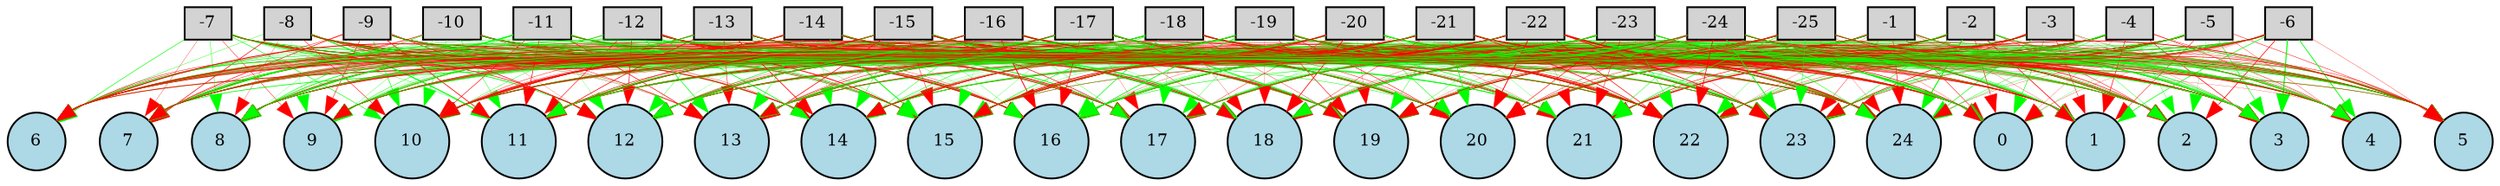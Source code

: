 digraph {
	node [fontsize=9 height=0.2 shape=circle width=0.2]
	-1 [fillcolor=lightgray shape=box style=filled]
	-2 [fillcolor=lightgray shape=box style=filled]
	-3 [fillcolor=lightgray shape=box style=filled]
	-4 [fillcolor=lightgray shape=box style=filled]
	-5 [fillcolor=lightgray shape=box style=filled]
	-6 [fillcolor=lightgray shape=box style=filled]
	-7 [fillcolor=lightgray shape=box style=filled]
	-8 [fillcolor=lightgray shape=box style=filled]
	-9 [fillcolor=lightgray shape=box style=filled]
	-10 [fillcolor=lightgray shape=box style=filled]
	-11 [fillcolor=lightgray shape=box style=filled]
	-12 [fillcolor=lightgray shape=box style=filled]
	-13 [fillcolor=lightgray shape=box style=filled]
	-14 [fillcolor=lightgray shape=box style=filled]
	-15 [fillcolor=lightgray shape=box style=filled]
	-16 [fillcolor=lightgray shape=box style=filled]
	-17 [fillcolor=lightgray shape=box style=filled]
	-18 [fillcolor=lightgray shape=box style=filled]
	-19 [fillcolor=lightgray shape=box style=filled]
	-20 [fillcolor=lightgray shape=box style=filled]
	-21 [fillcolor=lightgray shape=box style=filled]
	-22 [fillcolor=lightgray shape=box style=filled]
	-23 [fillcolor=lightgray shape=box style=filled]
	-24 [fillcolor=lightgray shape=box style=filled]
	-25 [fillcolor=lightgray shape=box style=filled]
	0 [fillcolor=lightblue style=filled]
	1 [fillcolor=lightblue style=filled]
	2 [fillcolor=lightblue style=filled]
	3 [fillcolor=lightblue style=filled]
	4 [fillcolor=lightblue style=filled]
	5 [fillcolor=lightblue style=filled]
	6 [fillcolor=lightblue style=filled]
	7 [fillcolor=lightblue style=filled]
	8 [fillcolor=lightblue style=filled]
	9 [fillcolor=lightblue style=filled]
	10 [fillcolor=lightblue style=filled]
	11 [fillcolor=lightblue style=filled]
	12 [fillcolor=lightblue style=filled]
	13 [fillcolor=lightblue style=filled]
	14 [fillcolor=lightblue style=filled]
	15 [fillcolor=lightblue style=filled]
	16 [fillcolor=lightblue style=filled]
	17 [fillcolor=lightblue style=filled]
	18 [fillcolor=lightblue style=filled]
	19 [fillcolor=lightblue style=filled]
	20 [fillcolor=lightblue style=filled]
	21 [fillcolor=lightblue style=filled]
	22 [fillcolor=lightblue style=filled]
	23 [fillcolor=lightblue style=filled]
	24 [fillcolor=lightblue style=filled]
	-1 -> 0 [color=red penwidth=0.2507360021105997 style=solid]
	-1 -> 1 [color=red penwidth=0.13113573047600738 style=solid]
	-1 -> 2 [color=red penwidth=0.32601793178184646 style=solid]
	-1 -> 3 [color=green penwidth=0.23603264172624958 style=solid]
	-1 -> 4 [color=green penwidth=0.29373311249353784 style=solid]
	-1 -> 5 [color=red penwidth=0.19931611416768258 style=solid]
	-1 -> 6 [color=green penwidth=0.3440105354968538 style=solid]
	-1 -> 7 [color=red penwidth=0.3202320270385738 style=solid]
	-1 -> 8 [color=green penwidth=0.27260116053955985 style=solid]
	-1 -> 9 [color=red penwidth=0.2265180692895383 style=solid]
	-1 -> 10 [color=green penwidth=0.10183283509072762 style=solid]
	-1 -> 11 [color=green penwidth=0.3586094254418466 style=solid]
	-1 -> 12 [color=red penwidth=0.33543109596511544 style=solid]
	-1 -> 13 [color=red penwidth=0.4275001824973844 style=solid]
	-1 -> 14 [color=red penwidth=0.1789110883698618 style=solid]
	-1 -> 15 [color=green penwidth=0.20705265488675628 style=solid]
	-1 -> 16 [color=green penwidth=0.3700544961568337 style=solid]
	-1 -> 17 [color=red penwidth=0.1105910185491176 style=solid]
	-1 -> 18 [color=green penwidth=0.43794754752499665 style=solid]
	-1 -> 19 [color=red penwidth=0.10812035025646567 style=solid]
	-1 -> 20 [color=green penwidth=0.22944951009335104 style=solid]
	-1 -> 21 [color=red penwidth=0.28540746849621335 style=solid]
	-1 -> 22 [color=red penwidth=0.1192282543901904 style=solid]
	-1 -> 23 [color=red penwidth=0.19611347426425532 style=solid]
	-1 -> 24 [color=red penwidth=0.3134481815805511 style=solid]
	-2 -> 0 [color=red penwidth=0.29142548068765156 style=solid]
	-2 -> 1 [color=red penwidth=0.38080456129771256 style=solid]
	-2 -> 2 [color=red penwidth=0.24832207137330858 style=solid]
	-2 -> 3 [color=green penwidth=0.3640648327736169 style=solid]
	-2 -> 4 [color=red penwidth=0.2132971311994323 style=solid]
	-2 -> 5 [color=green penwidth=0.31673692087901595 style=solid]
	-2 -> 6 [color=red penwidth=0.27264842723648325 style=solid]
	-2 -> 7 [color=green penwidth=0.1737339213650007 style=solid]
	-2 -> 8 [color=green penwidth=0.19133485287918445 style=solid]
	-2 -> 9 [color=red penwidth=0.1399384771596032 style=solid]
	-2 -> 10 [color=green penwidth=0.6184704295339419 style=solid]
	-2 -> 11 [color=red penwidth=0.5973104728391758 style=solid]
	-2 -> 12 [color=red penwidth=0.3889193176518142 style=solid]
	-2 -> 13 [color=green penwidth=0.11291967950271593 style=solid]
	-2 -> 14 [color=red penwidth=0.19761928761463224 style=solid]
	-2 -> 15 [color=red penwidth=0.19576435048731028 style=solid]
	-2 -> 16 [color=green penwidth=0.44096626085813917 style=solid]
	-2 -> 17 [color=red penwidth=0.1758980851985134 style=solid]
	-2 -> 18 [color=red penwidth=0.20122844626206907 style=solid]
	-2 -> 19 [color=red penwidth=0.24091554755474062 style=solid]
	-2 -> 20 [color=red penwidth=0.3317286821263351 style=solid]
	-2 -> 21 [color=green penwidth=0.24671898456943805 style=solid]
	-2 -> 22 [color=green penwidth=0.2891953568298308 style=solid]
	-2 -> 23 [color=green penwidth=0.2544381287520144 style=solid]
	-2 -> 24 [color=green penwidth=0.569440852396839 style=solid]
	-3 -> 0 [color=green penwidth=0.29701190087994034 style=solid]
	-3 -> 1 [color=red penwidth=0.23252127079802334 style=solid]
	-3 -> 2 [color=green penwidth=0.17899408656075178 style=solid]
	-3 -> 3 [color=red penwidth=0.1106075166207259 style=solid]
	-3 -> 4 [color=green penwidth=0.13520820627794178 style=solid]
	-3 -> 5 [color=red penwidth=0.13680435608474373 style=solid]
	-3 -> 6 [color=red penwidth=0.4003093351079472 style=solid]
	-3 -> 7 [color=red penwidth=0.18922310287693228 style=solid]
	-3 -> 8 [color=green penwidth=0.14592560214545425 style=solid]
	-3 -> 9 [color=red penwidth=0.1384180812645562 style=solid]
	-3 -> 10 [color=red penwidth=0.22909640218291957 style=solid]
	-3 -> 11 [color=green penwidth=0.23417221978737388 style=solid]
	-3 -> 12 [color=green penwidth=0.3652973282668256 style=solid]
	-3 -> 13 [color=green penwidth=0.17629330967581508 style=solid]
	-3 -> 14 [color=green penwidth=0.30845480784669427 style=solid]
	-3 -> 15 [color=red penwidth=0.3119181701123187 style=solid]
	-3 -> 16 [color=green penwidth=0.2730605609253167 style=solid]
	-3 -> 17 [color=red penwidth=0.29302087689807166 style=solid]
	-3 -> 18 [color=green penwidth=0.523814904435085 style=solid]
	-3 -> 19 [color=red penwidth=0.4411114268221672 style=solid]
	-3 -> 20 [color=red penwidth=0.12309450941436872 style=solid]
	-3 -> 21 [color=red penwidth=0.10080394479167165 style=solid]
	-3 -> 22 [color=red penwidth=0.1674811071640161 style=solid]
	-3 -> 23 [color=red penwidth=0.3566418297031959 style=solid]
	-3 -> 24 [color=green penwidth=0.3168699994133144 style=solid]
	-4 -> 0 [color=red penwidth=0.11520314426035073 style=solid]
	-4 -> 1 [color=red penwidth=0.3345256068747329 style=solid]
	-4 -> 2 [color=green penwidth=0.19035172930784167 style=solid]
	-4 -> 3 [color=red penwidth=0.34667691312220694 style=solid]
	-4 -> 4 [color=red penwidth=0.24809265171591824 style=solid]
	-4 -> 5 [color=red penwidth=0.22973836639312564 style=solid]
	-4 -> 6 [color=green penwidth=0.24169864884397985 style=solid]
	-4 -> 7 [color=green penwidth=0.16888632977492496 style=solid]
	-4 -> 8 [color=red penwidth=0.20278807184488817 style=solid]
	-4 -> 9 [color=green penwidth=0.20010329647949715 style=solid]
	-4 -> 10 [color=red penwidth=0.3822766195296614 style=solid]
	-4 -> 11 [color=red penwidth=0.3818220978540243 style=solid]
	-4 -> 12 [color=red penwidth=0.46023834214628434 style=solid]
	-4 -> 13 [color=green penwidth=0.34856748640398927 style=solid]
	-4 -> 14 [color=red penwidth=0.23848230058786507 style=solid]
	-4 -> 15 [color=red penwidth=0.21652325476376322 style=solid]
	-4 -> 16 [color=red penwidth=0.3694024246208928 style=solid]
	-4 -> 17 [color=red penwidth=0.15795043324888525 style=solid]
	-4 -> 18 [color=green penwidth=0.3213615029762381 style=solid]
	-4 -> 19 [color=green penwidth=0.12451421067446511 style=solid]
	-4 -> 20 [color=red penwidth=0.19041410233266326 style=solid]
	-4 -> 21 [color=red penwidth=0.15562174054778322 style=solid]
	-4 -> 22 [color=green penwidth=0.12519166871980655 style=solid]
	-4 -> 23 [color=green penwidth=0.4442264271053592 style=solid]
	-4 -> 24 [color=green penwidth=0.21687132482921717 style=solid]
	-5 -> 0 [color=green penwidth=0.12544243188915233 style=solid]
	-5 -> 1 [color=red penwidth=0.24378271885243438 style=solid]
	-5 -> 2 [color=green penwidth=0.12689804639750019 style=solid]
	-5 -> 3 [color=green penwidth=0.3107307672444193 style=solid]
	-5 -> 4 [color=red penwidth=0.16182682986083127 style=solid]
	-5 -> 5 [color=red penwidth=0.23910623460920594 style=solid]
	-5 -> 6 [color=green penwidth=0.27759215325855 style=solid]
	-5 -> 7 [color=red penwidth=0.17668984068962007 style=solid]
	-5 -> 8 [color=green penwidth=0.11882904415189431 style=solid]
	-5 -> 9 [color=red penwidth=0.28489486513768447 style=solid]
	-5 -> 10 [color=red penwidth=0.2524615480626179 style=solid]
	-5 -> 11 [color=red penwidth=0.2735896025227983 style=solid]
	-5 -> 12 [color=green penwidth=0.13252966038957142 style=solid]
	-5 -> 13 [color=green penwidth=0.34428643232346917 style=solid]
	-5 -> 14 [color=red penwidth=0.1642375572679968 style=solid]
	-5 -> 15 [color=red penwidth=0.278026308124531 style=solid]
	-5 -> 16 [color=green penwidth=0.22653523773639003 style=solid]
	-5 -> 17 [color=green penwidth=0.1580558666575628 style=solid]
	-5 -> 18 [color=green penwidth=0.1589282967699133 style=solid]
	-5 -> 19 [color=green penwidth=0.5836346415395831 style=solid]
	-5 -> 20 [color=red penwidth=0.510372168713136 style=solid]
	-5 -> 21 [color=red penwidth=0.576720457563072 style=solid]
	-5 -> 22 [color=green penwidth=0.35587015264854893 style=solid]
	-5 -> 23 [color=green penwidth=0.24739344996895252 style=solid]
	-5 -> 24 [color=green penwidth=0.1907591786392791 style=solid]
	-6 -> 0 [color=red penwidth=0.12539634344452752 style=solid]
	-6 -> 1 [color=green penwidth=0.35326401006334507 style=solid]
	-6 -> 2 [color=red penwidth=0.3712185494091237 style=solid]
	-6 -> 3 [color=green penwidth=0.5766426045825537 style=solid]
	-6 -> 4 [color=green penwidth=0.44073479368964563 style=solid]
	-6 -> 5 [color=red penwidth=0.1553137146855894 style=solid]
	-6 -> 6 [color=red penwidth=0.43826145611421274 style=solid]
	-6 -> 7 [color=green penwidth=0.4015096891304637 style=solid]
	-6 -> 8 [color=red penwidth=0.17116460831778046 style=solid]
	-6 -> 9 [color=red penwidth=0.17939916714229925 style=solid]
	-6 -> 10 [color=green penwidth=0.21923189176550628 style=solid]
	-6 -> 11 [color=green penwidth=0.27514705942983564 style=solid]
	-6 -> 12 [color=red penwidth=0.16298355575325524 style=solid]
	-6 -> 13 [color=red penwidth=0.33164723863665224 style=solid]
	-6 -> 14 [color=green penwidth=0.47194679038911946 style=solid]
	-6 -> 15 [color=green penwidth=0.18490984041368347 style=solid]
	-6 -> 16 [color=green penwidth=0.2885200240149439 style=solid]
	-6 -> 17 [color=green penwidth=0.13602556811345912 style=solid]
	-6 -> 18 [color=green penwidth=0.10638049666660099 style=solid]
	-6 -> 19 [color=red penwidth=0.4778520066438289 style=solid]
	-6 -> 20 [color=green penwidth=0.21099915241837736 style=solid]
	-6 -> 21 [color=red penwidth=0.11398735600896973 style=solid]
	-6 -> 22 [color=red penwidth=0.22757973261066067 style=solid]
	-6 -> 23 [color=red penwidth=0.22458401228107627 style=solid]
	-6 -> 24 [color=red penwidth=0.1235887689383638 style=solid]
	-7 -> 0 [color=green penwidth=0.32016273321665634 style=solid]
	-7 -> 1 [color=red penwidth=0.2042626365803235 style=solid]
	-7 -> 2 [color=green penwidth=0.25570940489631167 style=solid]
	-7 -> 3 [color=green penwidth=0.16670218366700051 style=solid]
	-7 -> 4 [color=red penwidth=0.1162878417986749 style=solid]
	-7 -> 5 [color=green penwidth=0.3152322370706687 style=solid]
	-7 -> 6 [color=green penwidth=0.3159349036793837 style=solid]
	-7 -> 7 [color=red penwidth=0.15160325946669428 style=solid]
	-7 -> 8 [color=green penwidth=0.21631677479408862 style=solid]
	-7 -> 9 [color=red penwidth=0.2204880645821854 style=solid]
	-7 -> 10 [color=green penwidth=0.30259483698276035 style=solid]
	-7 -> 11 [color=green penwidth=0.16532731951409502 style=solid]
	-7 -> 12 [color=green penwidth=0.4151107044262816 style=solid]
	-7 -> 13 [color=red penwidth=0.12517986335491788 style=solid]
	-7 -> 14 [color=green penwidth=0.3363541163704523 style=solid]
	-7 -> 15 [color=red penwidth=0.11892910587311438 style=solid]
	-7 -> 16 [color=green penwidth=0.17121053504243955 style=solid]
	-7 -> 17 [color=red penwidth=0.10941915792276968 style=solid]
	-7 -> 18 [color=red penwidth=0.2629275290361766 style=solid]
	-7 -> 19 [color=red penwidth=0.5329223746510011 style=solid]
	-7 -> 20 [color=green penwidth=0.2415832295730915 style=solid]
	-7 -> 21 [color=green penwidth=0.196690489495664 style=solid]
	-7 -> 22 [color=red penwidth=0.22972934943332984 style=solid]
	-7 -> 23 [color=green penwidth=0.37305700773003003 style=solid]
	-7 -> 24 [color=red penwidth=0.1843439826249192 style=solid]
	-8 -> 0 [color=red penwidth=0.23429875838796044 style=solid]
	-8 -> 1 [color=red penwidth=0.4229469208481752 style=solid]
	-8 -> 2 [color=green penwidth=0.31328713331770774 style=solid]
	-8 -> 3 [color=red penwidth=0.2526204164229048 style=solid]
	-8 -> 4 [color=red penwidth=0.14729641985963624 style=solid]
	-8 -> 5 [color=red penwidth=0.22628904748500636 style=solid]
	-8 -> 6 [color=green penwidth=0.18587845528698355 style=solid]
	-8 -> 7 [color=red penwidth=0.3410629030925344 style=solid]
	-8 -> 8 [color=red penwidth=0.13724891527898112 style=solid]
	-8 -> 9 [color=green penwidth=0.10134216979226178 style=solid]
	-8 -> 10 [color=red penwidth=0.2661654519827194 style=solid]
	-8 -> 11 [color=green penwidth=0.5891968102230402 style=solid]
	-8 -> 12 [color=red penwidth=0.3215263687908605 style=solid]
	-8 -> 13 [color=green penwidth=0.14518474519491048 style=solid]
	-8 -> 14 [color=red penwidth=0.4379798291781888 style=solid]
	-8 -> 15 [color=green penwidth=0.2136640853251393 style=solid]
	-8 -> 16 [color=red penwidth=0.5875720270104272 style=solid]
	-8 -> 17 [color=red penwidth=0.10636804721700599 style=solid]
	-8 -> 18 [color=green penwidth=0.6686695839579412 style=solid]
	-8 -> 19 [color=red penwidth=0.13949740696574353 style=solid]
	-8 -> 20 [color=red penwidth=0.12877565160898236 style=solid]
	-8 -> 21 [color=green penwidth=0.3223798528657237 style=solid]
	-8 -> 22 [color=green penwidth=0.6255966868836155 style=solid]
	-8 -> 23 [color=red penwidth=0.15551746340073958 style=solid]
	-8 -> 24 [color=red penwidth=0.41453190785216276 style=solid]
	-9 -> 0 [color=green penwidth=0.11147722931942357 style=solid]
	-9 -> 1 [color=green penwidth=0.31540983204777107 style=solid]
	-9 -> 2 [color=red penwidth=0.176482581365481 style=solid]
	-9 -> 3 [color=red penwidth=0.3261194522412521 style=solid]
	-9 -> 4 [color=green penwidth=0.29736613765228204 style=solid]
	-9 -> 5 [color=green penwidth=0.19687350295751088 style=solid]
	-9 -> 6 [color=red penwidth=0.22815095870080607 style=solid]
	-9 -> 7 [color=red penwidth=0.3176603425848704 style=solid]
	-9 -> 8 [color=green penwidth=0.10708965205477355 style=solid]
	-9 -> 9 [color=red penwidth=0.2547308396476894 style=solid]
	-9 -> 10 [color=green penwidth=0.3190145264676305 style=solid]
	-9 -> 11 [color=red penwidth=0.39717457162545633 style=solid]
	-9 -> 12 [color=red penwidth=0.36412936388444395 style=solid]
	-9 -> 13 [color=red penwidth=0.2062267666794379 style=solid]
	-9 -> 14 [color=red penwidth=0.11143851183406818 style=solid]
	-9 -> 15 [color=green penwidth=0.13391336606072693 style=solid]
	-9 -> 16 [color=red penwidth=0.11001319170624181 style=solid]
	-9 -> 17 [color=red penwidth=0.4167529291984844 style=solid]
	-9 -> 18 [color=green penwidth=0.13282068196748736 style=solid]
	-9 -> 19 [color=green penwidth=0.20982786828144823 style=solid]
	-9 -> 20 [color=green penwidth=0.4133116402656539 style=solid]
	-9 -> 21 [color=green penwidth=0.41004292351046656 style=solid]
	-9 -> 22 [color=red penwidth=0.14480952082861084 style=solid]
	-9 -> 23 [color=green penwidth=0.36355084664094495 style=solid]
	-9 -> 24 [color=red penwidth=0.20831904228247183 style=solid]
	-10 -> 0 [color=red penwidth=0.46924699611685416 style=solid]
	-10 -> 1 [color=red penwidth=0.17434927255072663 style=solid]
	-10 -> 2 [color=green penwidth=0.1782245631662212 style=solid]
	-10 -> 3 [color=red penwidth=0.3266086868010071 style=solid]
	-10 -> 4 [color=green penwidth=0.11260855785754151 style=solid]
	-10 -> 5 [color=red penwidth=0.22141740098346058 style=solid]
	-10 -> 6 [color=red penwidth=0.22946559994642116 style=solid]
	-10 -> 7 [color=red penwidth=0.19455501358658212 style=solid]
	-10 -> 8 [color=green penwidth=0.30279989609675134 style=solid]
	-10 -> 9 [color=green penwidth=0.15496803510124588 style=solid]
	-10 -> 10 [color=green penwidth=0.20836947448391296 style=solid]
	-10 -> 11 [color=green penwidth=0.22429826779178258 style=solid]
	-10 -> 12 [color=red penwidth=0.10785345672886792 style=solid]
	-10 -> 13 [color=red penwidth=0.2068843144522935 style=solid]
	-10 -> 14 [color=red penwidth=0.15543679716151976 style=solid]
	-10 -> 15 [color=red penwidth=0.2980226379373162 style=solid]
	-10 -> 16 [color=red penwidth=0.463574762820802 style=solid]
	-10 -> 17 [color=green penwidth=0.20452098277151415 style=solid]
	-10 -> 18 [color=green penwidth=0.322783257470831 style=solid]
	-10 -> 19 [color=green penwidth=0.6361275459011209 style=solid]
	-10 -> 20 [color=red penwidth=0.32219046227772985 style=solid]
	-10 -> 21 [color=red penwidth=0.11082550019942734 style=solid]
	-10 -> 22 [color=red penwidth=0.22964791123074488 style=solid]
	-10 -> 23 [color=red penwidth=0.15838147466741265 style=solid]
	-10 -> 24 [color=green penwidth=0.3328359211955887 style=solid]
	-11 -> 0 [color=red penwidth=0.4954646477690763 style=solid]
	-11 -> 1 [color=green penwidth=0.10062942235634045 style=solid]
	-11 -> 2 [color=green penwidth=0.17767711586270604 style=solid]
	-11 -> 3 [color=green penwidth=0.12168937011391212 style=solid]
	-11 -> 4 [color=green penwidth=0.4456210270420957 style=solid]
	-11 -> 5 [color=green penwidth=0.4185562559551753 style=solid]
	-11 -> 6 [color=green penwidth=0.36728348447420345 style=solid]
	-11 -> 7 [color=green penwidth=0.35705721194696405 style=solid]
	-11 -> 8 [color=green penwidth=0.43349287959396254 style=solid]
	-11 -> 9 [color=green penwidth=0.23659204864573255 style=solid]
	-11 -> 10 [color=red penwidth=0.30138831373947467 style=solid]
	-11 -> 11 [color=red penwidth=0.345539280793309 style=solid]
	-11 -> 12 [color=green penwidth=0.1244920584651921 style=solid]
	-11 -> 13 [color=red penwidth=0.3380754233516801 style=solid]
	-11 -> 14 [color=red penwidth=0.10254849816818457 style=solid]
	-11 -> 15 [color=green penwidth=0.3711842524200417 style=solid]
	-11 -> 16 [color=green penwidth=0.24875382507525848 style=solid]
	-11 -> 17 [color=green penwidth=0.17613936346952586 style=solid]
	-11 -> 18 [color=red penwidth=0.13596843764703148 style=solid]
	-11 -> 19 [color=red penwidth=0.17386848599134477 style=solid]
	-11 -> 20 [color=green penwidth=0.4220468617563842 style=solid]
	-11 -> 21 [color=red penwidth=0.10152052864618008 style=solid]
	-11 -> 22 [color=green penwidth=0.4108753048889848 style=solid]
	-11 -> 23 [color=green penwidth=0.1171973507605408 style=solid]
	-11 -> 24 [color=red penwidth=0.26465014612709714 style=solid]
	-12 -> 0 [color=red penwidth=0.21957209273580502 style=solid]
	-12 -> 1 [color=red penwidth=0.1031606254187956 style=solid]
	-12 -> 2 [color=green penwidth=0.23114372294574925 style=solid]
	-12 -> 3 [color=red penwidth=0.14605942680531997 style=solid]
	-12 -> 4 [color=green penwidth=0.5233935246344447 style=solid]
	-12 -> 5 [color=red penwidth=0.27051532900054176 style=solid]
	-12 -> 6 [color=green penwidth=0.13932725499622428 style=solid]
	-12 -> 7 [color=green penwidth=0.3002713357767671 style=solid]
	-12 -> 8 [color=red penwidth=0.11771392074789697 style=solid]
	-12 -> 9 [color=green penwidth=0.12572418720933584 style=solid]
	-12 -> 10 [color=green penwidth=0.19688290354528942 style=solid]
	-12 -> 11 [color=red penwidth=0.2912088519855369 style=solid]
	-12 -> 12 [color=red penwidth=0.33214948892204554 style=solid]
	-12 -> 13 [color=green penwidth=0.3448923286353376 style=solid]
	-12 -> 14 [color=green penwidth=0.40187284432261217 style=solid]
	-12 -> 15 [color=red penwidth=0.4774628454273123 style=solid]
	-12 -> 16 [color=red penwidth=0.47221735190578384 style=solid]
	-12 -> 17 [color=red penwidth=0.25970797291215986 style=solid]
	-12 -> 18 [color=red penwidth=0.28855993825391535 style=solid]
	-12 -> 19 [color=red penwidth=0.3085458483537 style=solid]
	-12 -> 20 [color=red penwidth=0.30325030104825645 style=solid]
	-12 -> 21 [color=red penwidth=0.36492802623198495 style=solid]
	-12 -> 22 [color=red penwidth=0.2639051583794857 style=solid]
	-12 -> 23 [color=red penwidth=0.10454282724316309 style=solid]
	-12 -> 24 [color=green penwidth=0.21505032746224395 style=solid]
	-13 -> 0 [color=green penwidth=0.12241530536507311 style=solid]
	-13 -> 1 [color=red penwidth=0.25034080008143933 style=solid]
	-13 -> 2 [color=red penwidth=0.1899318817004316 style=solid]
	-13 -> 3 [color=red penwidth=0.3071849150400251 style=solid]
	-13 -> 4 [color=red penwidth=0.11774040102287713 style=solid]
	-13 -> 5 [color=red penwidth=0.2364084328272295 style=solid]
	-13 -> 6 [color=green penwidth=0.30421544835713626 style=solid]
	-13 -> 7 [color=green penwidth=0.29914369663995066 style=solid]
	-13 -> 8 [color=green penwidth=0.31555954817980414 style=solid]
	-13 -> 9 [color=green penwidth=0.30960962499634515 style=solid]
	-13 -> 10 [color=red penwidth=0.20829351065586016 style=solid]
	-13 -> 11 [color=red penwidth=0.3671101068852327 style=solid]
	-13 -> 12 [color=green penwidth=0.1822466630728402 style=solid]
	-13 -> 13 [color=red penwidth=0.25131101888350055 style=solid]
	-13 -> 14 [color=red penwidth=0.3961007080401173 style=solid]
	-13 -> 15 [color=green penwidth=0.16904644712592687 style=solid]
	-13 -> 16 [color=red penwidth=0.1655844397654902 style=solid]
	-13 -> 17 [color=red penwidth=0.40133720502038284 style=solid]
	-13 -> 18 [color=green penwidth=0.1933887785678685 style=solid]
	-13 -> 19 [color=green penwidth=0.16927752447450406 style=solid]
	-13 -> 20 [color=red penwidth=0.3697241945758174 style=solid]
	-13 -> 21 [color=green penwidth=0.33728344560663426 style=solid]
	-13 -> 22 [color=green penwidth=0.15799159517860686 style=solid]
	-13 -> 23 [color=green penwidth=0.19803270077653784 style=solid]
	-13 -> 24 [color=red penwidth=0.18939810892774034 style=solid]
	-14 -> 0 [color=red penwidth=0.44207291307059104 style=solid]
	-14 -> 1 [color=red penwidth=0.14666823495940493 style=solid]
	-14 -> 2 [color=green penwidth=0.13183653572545595 style=solid]
	-14 -> 3 [color=red penwidth=0.4625856300019612 style=solid]
	-14 -> 4 [color=green penwidth=0.2946813763361402 style=solid]
	-14 -> 5 [color=green penwidth=0.17313710624259426 style=solid]
	-14 -> 6 [color=green penwidth=0.15468876736396353 style=solid]
	-14 -> 7 [color=red penwidth=0.5000460980157297 style=solid]
	-14 -> 8 [color=red penwidth=0.44329567403661085 style=solid]
	-14 -> 9 [color=green penwidth=0.19194723302419608 style=solid]
	-14 -> 10 [color=red penwidth=0.1486253632353775 style=solid]
	-14 -> 11 [color=red penwidth=0.2274311401669689 style=solid]
	-14 -> 12 [color=green penwidth=0.1150146761027979 style=solid]
	-14 -> 13 [color=green penwidth=0.21011573077068402 style=solid]
	-14 -> 14 [color=green penwidth=0.12948697299918696 style=solid]
	-14 -> 15 [color=green penwidth=0.502550832960537 style=solid]
	-14 -> 16 [color=green penwidth=0.12862038191351477 style=solid]
	-14 -> 17 [color=green penwidth=0.4541916093776943 style=solid]
	-14 -> 18 [color=red penwidth=0.4224867019578218 style=solid]
	-14 -> 19 [color=red penwidth=0.35759684019144355 style=solid]
	-14 -> 20 [color=green penwidth=0.3438335297177548 style=solid]
	-14 -> 21 [color=green penwidth=0.16157656201448162 style=solid]
	-14 -> 22 [color=red penwidth=0.5616994748268199 style=solid]
	-14 -> 23 [color=red penwidth=0.18940133366762274 style=solid]
	-14 -> 24 [color=green penwidth=0.19693211090337903 style=solid]
	-15 -> 0 [color=red penwidth=0.24129606366924744 style=solid]
	-15 -> 1 [color=red penwidth=0.23857428051657228 style=solid]
	-15 -> 2 [color=red penwidth=0.13082581101073967 style=solid]
	-15 -> 3 [color=red penwidth=0.4446757777923144 style=solid]
	-15 -> 4 [color=red penwidth=0.37506826883845157 style=solid]
	-15 -> 5 [color=red penwidth=0.46173644665155067 style=solid]
	-15 -> 6 [color=green penwidth=0.15316495829946522 style=solid]
	-15 -> 7 [color=red penwidth=0.2248160624605366 style=solid]
	-15 -> 8 [color=green penwidth=0.13448655865371392 style=solid]
	-15 -> 9 [color=red penwidth=0.11221046842635266 style=solid]
	-15 -> 10 [color=red penwidth=0.5667037781539866 style=solid]
	-15 -> 11 [color=red penwidth=0.3139651567545888 style=solid]
	-15 -> 12 [color=green penwidth=0.32618834408385733 style=solid]
	-15 -> 13 [color=red penwidth=0.3625526698757907 style=solid]
	-15 -> 14 [color=green penwidth=0.22224975784222795 style=solid]
	-15 -> 15 [color=red penwidth=0.23860491133744027 style=solid]
	-15 -> 16 [color=green penwidth=0.16247414876127936 style=solid]
	-15 -> 17 [color=red penwidth=0.3226311715232283 style=solid]
	-15 -> 18 [color=green penwidth=0.6653901855128741 style=solid]
	-15 -> 19 [color=red penwidth=0.27361301442574015 style=solid]
	-15 -> 20 [color=red penwidth=0.1954439882406201 style=solid]
	-15 -> 21 [color=red penwidth=0.23216359144363338 style=solid]
	-15 -> 22 [color=green penwidth=0.34306849664863015 style=solid]
	-15 -> 23 [color=green penwidth=0.2008102241847897 style=solid]
	-15 -> 24 [color=red penwidth=0.4507235719018552 style=solid]
	-16 -> 0 [color=green penwidth=0.3117146588627391 style=solid]
	-16 -> 1 [color=red penwidth=0.28736571156888824 style=solid]
	-16 -> 2 [color=red penwidth=0.12427516738745781 style=solid]
	-16 -> 3 [color=red penwidth=0.722703387418281 style=solid]
	-16 -> 4 [color=green penwidth=0.4252264755983215 style=solid]
	-16 -> 5 [color=green penwidth=0.3399093277937196 style=solid]
	-16 -> 6 [color=red penwidth=0.49290806800503995 style=solid]
	-16 -> 7 [color=green penwidth=0.25485538700668053 style=solid]
	-16 -> 8 [color=green penwidth=0.1981003150174688 style=solid]
	-16 -> 9 [color=red penwidth=0.2173291026818666 style=solid]
	-16 -> 10 [color=red penwidth=0.3100100725005921 style=solid]
	-16 -> 11 [color=green penwidth=0.23582162409517013 style=solid]
	-16 -> 12 [color=red penwidth=0.1303116372601783 style=solid]
	-16 -> 13 [color=red penwidth=0.1833010107132332 style=solid]
	-16 -> 14 [color=green penwidth=0.2333794683748279 style=solid]
	-16 -> 15 [color=green penwidth=0.11092032065590854 style=solid]
	-16 -> 16 [color=red penwidth=0.48064014399813115 style=solid]
	-16 -> 17 [color=green penwidth=0.1781755700578881 style=solid]
	-16 -> 18 [color=green penwidth=0.12957844466764565 style=solid]
	-16 -> 19 [color=green penwidth=0.19592289555408654 style=solid]
	-16 -> 20 [color=green penwidth=0.38610084717829884 style=solid]
	-16 -> 21 [color=green penwidth=0.16199988670861207 style=solid]
	-16 -> 22 [color=red penwidth=0.502115309992714 style=solid]
	-16 -> 23 [color=red penwidth=0.22091674298787012 style=solid]
	-16 -> 24 [color=red penwidth=0.37307742673541555 style=solid]
	-17 -> 0 [color=green penwidth=0.30989975082603843 style=solid]
	-17 -> 1 [color=red penwidth=0.4078425327956434 style=solid]
	-17 -> 2 [color=green penwidth=0.2232186337322815 style=solid]
	-17 -> 3 [color=red penwidth=0.233008381470901 style=solid]
	-17 -> 4 [color=red penwidth=0.2111418918715106 style=solid]
	-17 -> 5 [color=green penwidth=0.29799198985017095 style=solid]
	-17 -> 6 [color=red penwidth=0.11463809237030585 style=solid]
	-17 -> 7 [color=green penwidth=0.5747821733587366 style=solid]
	-17 -> 8 [color=green penwidth=0.2666244290265988 style=solid]
	-17 -> 9 [color=green penwidth=0.1480059494394178 style=solid]
	-17 -> 10 [color=red penwidth=0.10717731218419138 style=solid]
	-17 -> 11 [color=green penwidth=0.17447201737629348 style=solid]
	-17 -> 12 [color=red penwidth=0.2964165938420208 style=solid]
	-17 -> 13 [color=red penwidth=0.2721172224780465 style=solid]
	-17 -> 14 [color=green penwidth=0.2830445914007188 style=solid]
	-17 -> 15 [color=green penwidth=0.13444614414374773 style=solid]
	-17 -> 16 [color=red penwidth=0.3166251337561008 style=solid]
	-17 -> 17 [color=red penwidth=0.12304356527341279 style=solid]
	-17 -> 18 [color=red penwidth=0.16580676182602522 style=solid]
	-17 -> 19 [color=green penwidth=0.5414915907870388 style=solid]
	-17 -> 20 [color=red penwidth=0.12150133266068106 style=solid]
	-17 -> 21 [color=red penwidth=0.30390835596977217 style=solid]
	-17 -> 22 [color=red penwidth=0.1332244292061217 style=solid]
	-17 -> 23 [color=red penwidth=0.26971679954663336 style=solid]
	-17 -> 24 [color=green penwidth=0.35734432700283203 style=solid]
	-18 -> 0 [color=red penwidth=0.13695617419911532 style=solid]
	-18 -> 1 [color=green penwidth=0.1647741388678527 style=solid]
	-18 -> 2 [color=green penwidth=0.23715081273876779 style=solid]
	-18 -> 3 [color=green penwidth=0.5335918951382098 style=solid]
	-18 -> 4 [color=green penwidth=0.18487205960791026 style=solid]
	-18 -> 5 [color=red penwidth=0.4271836823858096 style=solid]
	-18 -> 6 [color=red penwidth=0.3976826029098133 style=solid]
	-18 -> 7 [color=green penwidth=0.2056451748377635 style=solid]
	-18 -> 8 [color=green penwidth=0.2409442251558054 style=solid]
	-18 -> 9 [color=green penwidth=0.10599528069187215 style=solid]
	-18 -> 10 [color=red penwidth=0.2972248699144785 style=solid]
	-18 -> 11 [color=green penwidth=0.37418002288912333 style=solid]
	-18 -> 12 [color=green penwidth=0.14928232109838419 style=solid]
	-18 -> 13 [color=green penwidth=0.11419985161412062 style=solid]
	-18 -> 14 [color=green penwidth=0.11486459064395353 style=solid]
	-18 -> 15 [color=green penwidth=0.3201090022934896 style=solid]
	-18 -> 16 [color=green penwidth=0.35205494797699843 style=solid]
	-18 -> 17 [color=green penwidth=0.14199296940373096 style=solid]
	-18 -> 18 [color=red penwidth=0.12466212922743665 style=solid]
	-18 -> 19 [color=red penwidth=0.17773687573864339 style=solid]
	-18 -> 20 [color=red penwidth=0.21888987647748598 style=solid]
	-18 -> 21 [color=green penwidth=0.2066163869308112 style=solid]
	-18 -> 22 [color=red penwidth=0.23163427756299915 style=solid]
	-18 -> 23 [color=red penwidth=0.23296914286527726 style=solid]
	-18 -> 24 [color=red penwidth=0.2353274694804988 style=solid]
	-19 -> 0 [color=green penwidth=0.5304654308358464 style=solid]
	-19 -> 1 [color=red penwidth=0.10517248658814544 style=solid]
	-19 -> 2 [color=red penwidth=0.5051519984786786 style=solid]
	-19 -> 3 [color=green penwidth=0.1667721355523608 style=solid]
	-19 -> 4 [color=red penwidth=0.4704356031200063 style=solid]
	-19 -> 5 [color=green penwidth=0.17553524551931218 style=solid]
	-19 -> 6 [color=red penwidth=0.39599142188635306 style=solid]
	-19 -> 7 [color=red penwidth=0.3391289793686015 style=solid]
	-19 -> 8 [color=green penwidth=0.40235009956668544 style=solid]
	-19 -> 9 [color=green penwidth=0.312395432020085 style=solid]
	-19 -> 10 [color=green penwidth=0.11349035311059676 style=solid]
	-19 -> 11 [color=green penwidth=0.2055921771533297 style=solid]
	-19 -> 12 [color=red penwidth=0.2687918104644509 style=solid]
	-19 -> 13 [color=green penwidth=0.37215153008629087 style=solid]
	-19 -> 14 [color=green penwidth=0.1473389141245764 style=solid]
	-19 -> 15 [color=green penwidth=0.12718714642539652 style=solid]
	-19 -> 16 [color=green penwidth=0.4240016227897694 style=solid]
	-19 -> 17 [color=green penwidth=0.17799182083935638 style=solid]
	-19 -> 18 [color=red penwidth=0.11729277233687296 style=solid]
	-19 -> 19 [color=red penwidth=0.29106912609649827 style=solid]
	-19 -> 20 [color=red penwidth=0.28670179674762913 style=solid]
	-19 -> 21 [color=green penwidth=0.359251103267925 style=solid]
	-19 -> 22 [color=red penwidth=0.45393291464550667 style=solid]
	-19 -> 23 [color=green penwidth=0.5796123668847766 style=solid]
	-19 -> 24 [color=red penwidth=0.19315926591020877 style=solid]
	-20 -> 0 [color=red penwidth=0.19310705497778863 style=solid]
	-20 -> 1 [color=green penwidth=0.2894927833764739 style=solid]
	-20 -> 2 [color=green penwidth=0.25746919403378843 style=solid]
	-20 -> 3 [color=red penwidth=0.18505416237597094 style=solid]
	-20 -> 4 [color=red penwidth=0.16466209593534079 style=solid]
	-20 -> 5 [color=green penwidth=0.34671695311836787 style=solid]
	-20 -> 6 [color=green penwidth=0.3205566190474614 style=solid]
	-20 -> 7 [color=green penwidth=0.3461111702259304 style=solid]
	-20 -> 8 [color=red penwidth=0.3201474633815587 style=solid]
	-20 -> 9 [color=green penwidth=0.14549395366010828 style=solid]
	-20 -> 10 [color=green penwidth=0.3084712373706513 style=solid]
	-20 -> 11 [color=green penwidth=0.4184463576983548 style=solid]
	-20 -> 12 [color=green penwidth=0.5192444596566603 style=solid]
	-20 -> 13 [color=red penwidth=0.20612540519055028 style=solid]
	-20 -> 14 [color=red penwidth=0.22996200106050005 style=solid]
	-20 -> 15 [color=red penwidth=0.4656623826286994 style=solid]
	-20 -> 16 [color=red penwidth=0.14068628268025374 style=solid]
	-20 -> 17 [color=red penwidth=0.19713649007325265 style=solid]
	-20 -> 18 [color=red penwidth=0.395208227613401 style=solid]
	-20 -> 19 [color=red penwidth=0.13724162890322375 style=solid]
	-20 -> 20 [color=green penwidth=0.28330512769799565 style=solid]
	-20 -> 21 [color=red penwidth=0.13193078902704164 style=solid]
	-20 -> 22 [color=green penwidth=0.19931363562823137 style=solid]
	-20 -> 23 [color=green penwidth=0.17624312905473472 style=solid]
	-20 -> 24 [color=green penwidth=0.30137278711348553 style=solid]
	-21 -> 0 [color=green penwidth=0.4269958493766812 style=solid]
	-21 -> 1 [color=green penwidth=0.2488131754557162 style=solid]
	-21 -> 2 [color=red penwidth=0.38552745757150986 style=solid]
	-21 -> 3 [color=red penwidth=0.14560880130912945 style=solid]
	-21 -> 4 [color=red penwidth=0.25636987305871456 style=solid]
	-21 -> 5 [color=red penwidth=0.44535629965678636 style=solid]
	-21 -> 6 [color=red penwidth=0.2559482369880267 style=solid]
	-21 -> 7 [color=red penwidth=0.2557973751356074 style=solid]
	-21 -> 8 [color=red penwidth=0.4267111415039222 style=solid]
	-21 -> 9 [color=green penwidth=0.33071725215045666 style=solid]
	-21 -> 10 [color=red penwidth=0.36178809687750135 style=solid]
	-21 -> 11 [color=red penwidth=0.6423979439389513 style=solid]
	-21 -> 12 [color=green penwidth=0.15144570600077628 style=solid]
	-21 -> 13 [color=red penwidth=0.2514409809738334 style=solid]
	-21 -> 14 [color=red penwidth=0.22864931263843635 style=solid]
	-21 -> 15 [color=red penwidth=0.1924310295646764 style=solid]
	-21 -> 16 [color=green penwidth=0.20326523878398062 style=solid]
	-21 -> 17 [color=green penwidth=0.16237474912252414 style=solid]
	-21 -> 18 [color=red penwidth=0.2049764079552128 style=solid]
	-21 -> 19 [color=green penwidth=0.2025364805349964 style=solid]
	-21 -> 20 [color=green penwidth=0.41033361132310864 style=solid]
	-21 -> 21 [color=green penwidth=0.12679979169000535 style=solid]
	-21 -> 22 [color=red penwidth=0.38697439848018833 style=solid]
	-21 -> 23 [color=green penwidth=0.2726926815995149 style=solid]
	-21 -> 24 [color=red penwidth=0.2148601799401444 style=solid]
	-22 -> 0 [color=green penwidth=0.1339719637151281 style=solid]
	-22 -> 1 [color=green penwidth=0.4581870524599445 style=solid]
	-22 -> 2 [color=green penwidth=0.3564197373217991 style=solid]
	-22 -> 3 [color=green penwidth=0.27414703133090007 style=solid]
	-22 -> 4 [color=green penwidth=0.3311986394723073 style=solid]
	-22 -> 5 [color=green penwidth=0.2348647952911068 style=solid]
	-22 -> 6 [color=red penwidth=0.272167382053633 style=solid]
	-22 -> 7 [color=red penwidth=0.12173527632133635 style=solid]
	-22 -> 8 [color=red penwidth=0.304366935878568 style=solid]
	-22 -> 9 [color=green penwidth=0.24875463023615904 style=solid]
	-22 -> 10 [color=red penwidth=0.43285932989202924 style=solid]
	-22 -> 11 [color=red penwidth=0.25644960348374296 style=solid]
	-22 -> 12 [color=red penwidth=0.4095221058042269 style=solid]
	-22 -> 13 [color=red penwidth=0.23796447587926314 style=solid]
	-22 -> 14 [color=red penwidth=0.12312072377159324 style=solid]
	-22 -> 15 [color=red penwidth=0.5333958443216485 style=solid]
	-22 -> 16 [color=green penwidth=0.2558177449965642 style=solid]
	-22 -> 17 [color=green penwidth=0.12530348042988793 style=solid]
	-22 -> 18 [color=red penwidth=0.14526472762416054 style=solid]
	-22 -> 19 [color=green penwidth=0.17396392635766805 style=solid]
	-22 -> 20 [color=red penwidth=0.47019068904809014 style=solid]
	-22 -> 21 [color=red penwidth=0.1137670759562094 style=solid]
	-22 -> 22 [color=red penwidth=0.3376808032359545 style=solid]
	-22 -> 23 [color=red penwidth=0.4252695799522911 style=solid]
	-22 -> 24 [color=red penwidth=0.8317920713750303 style=solid]
	-23 -> 0 [color=red penwidth=0.34376599912548206 style=solid]
	-23 -> 1 [color=green penwidth=0.18973065522729543 style=solid]
	-23 -> 2 [color=green penwidth=0.1407006572979812 style=solid]
	-23 -> 3 [color=green penwidth=0.27326210589473604 style=solid]
	-23 -> 4 [color=green penwidth=0.16207633230434204 style=solid]
	-23 -> 5 [color=green penwidth=0.14904607004993103 style=solid]
	-23 -> 6 [color=green penwidth=0.2048436864377739 style=solid]
	-23 -> 7 [color=red penwidth=0.1967359730854464 style=solid]
	-23 -> 8 [color=green penwidth=0.1583573443401931 style=solid]
	-23 -> 9 [color=red penwidth=0.25995485798914986 style=solid]
	-23 -> 10 [color=red penwidth=0.16017583605501828 style=solid]
	-23 -> 11 [color=green penwidth=0.2705204792709779 style=solid]
	-23 -> 12 [color=red penwidth=0.13694684744852087 style=solid]
	-23 -> 13 [color=green penwidth=0.5303407010761265 style=solid]
	-23 -> 14 [color=green penwidth=0.1519592510874793 style=solid]
	-23 -> 15 [color=green penwidth=0.16868284026936547 style=solid]
	-23 -> 16 [color=red penwidth=0.12137517138393833 style=solid]
	-23 -> 17 [color=green penwidth=0.3884824993248477 style=solid]
	-23 -> 18 [color=green penwidth=0.2274209826653153 style=solid]
	-23 -> 19 [color=red penwidth=0.10169370594211413 style=solid]
	-23 -> 20 [color=red penwidth=0.2948969348585886 style=solid]
	-23 -> 21 [color=red penwidth=0.2333608404668238 style=solid]
	-23 -> 22 [color=green penwidth=0.24192787194669624 style=solid]
	-23 -> 23 [color=red penwidth=0.12436088759892736 style=solid]
	-23 -> 24 [color=green penwidth=0.21233862346352383 style=solid]
	-24 -> 0 [color=green penwidth=0.40633693451135255 style=solid]
	-24 -> 1 [color=green penwidth=0.2808016979013554 style=solid]
	-24 -> 2 [color=red penwidth=0.38158041914671736 style=solid]
	-24 -> 3 [color=green penwidth=0.4367004069978512 style=solid]
	-24 -> 4 [color=red penwidth=0.10117192481392338 style=solid]
	-24 -> 5 [color=red penwidth=0.18565372620478993 style=solid]
	-24 -> 6 [color=red penwidth=0.1216461707707138 style=solid]
	-24 -> 7 [color=green penwidth=0.24659956213795728 style=solid]
	-24 -> 8 [color=red penwidth=0.2542499849536471 style=solid]
	-24 -> 9 [color=green penwidth=0.38559239886957974 style=solid]
	-24 -> 10 [color=green penwidth=0.1732101510212215 style=solid]
	-24 -> 11 [color=green penwidth=0.14415313395690368 style=solid]
	-24 -> 12 [color=green penwidth=0.40164358410326706 style=solid]
	-24 -> 13 [color=green penwidth=0.24340698077654746 style=solid]
	-24 -> 14 [color=red penwidth=0.1020387325805194 style=solid]
	-24 -> 15 [color=green penwidth=0.19314962376112094 style=solid]
	-24 -> 16 [color=green penwidth=0.21818591852858948 style=solid]
	-24 -> 17 [color=green penwidth=0.3592354041883856 style=solid]
	-24 -> 18 [color=red penwidth=0.4083276890742287 style=solid]
	-24 -> 19 [color=green penwidth=0.10700449400050202 style=solid]
	-24 -> 20 [color=red penwidth=0.21828479074979418 style=solid]
	-24 -> 21 [color=green penwidth=0.23062464371731115 style=solid]
	-24 -> 22 [color=red penwidth=0.366435436016216 style=solid]
	-24 -> 23 [color=green penwidth=0.4398847905541069 style=solid]
	-24 -> 24 [color=green penwidth=0.24686428329425567 style=solid]
	-25 -> 0 [color=red penwidth=0.14706075808287078 style=solid]
	-25 -> 1 [color=red penwidth=0.2798676846892315 style=solid]
	-25 -> 2 [color=green penwidth=0.2136698585975261 style=solid]
	-25 -> 3 [color=green penwidth=0.2247654595038664 style=solid]
	-25 -> 4 [color=green penwidth=0.24591387073876467 style=solid]
	-25 -> 5 [color=red penwidth=0.3443431978620979 style=solid]
	-25 -> 6 [color=red penwidth=0.3974838633216563 style=solid]
	-25 -> 7 [color=red penwidth=0.29091928519798266 style=solid]
	-25 -> 8 [color=green penwidth=0.3009124431947009 style=solid]
	-25 -> 9 [color=red penwidth=0.213601811945704 style=solid]
	-25 -> 10 [color=red penwidth=0.25101429974787237 style=solid]
	-25 -> 11 [color=green penwidth=0.17364369344895875 style=solid]
	-25 -> 12 [color=green penwidth=0.2844914259563083 style=solid]
	-25 -> 13 [color=red penwidth=0.10077937228822091 style=solid]
	-25 -> 14 [color=red penwidth=0.3114196507073843 style=solid]
	-25 -> 15 [color=red penwidth=0.24211989012154053 style=solid]
	-25 -> 16 [color=green penwidth=0.18495076720100187 style=solid]
	-25 -> 17 [color=red penwidth=0.21326225121357395 style=solid]
	-25 -> 18 [color=green penwidth=0.294464909213377 style=solid]
	-25 -> 19 [color=red penwidth=0.3299507774131703 style=solid]
	-25 -> 20 [color=red penwidth=0.24485229179518206 style=solid]
	-25 -> 21 [color=green penwidth=0.3174470261111003 style=solid]
	-25 -> 22 [color=green penwidth=0.16370133981485735 style=solid]
	-25 -> 23 [color=green penwidth=0.21954765196764517 style=solid]
	-25 -> 24 [color=red penwidth=0.11458571369489173 style=solid]
}

